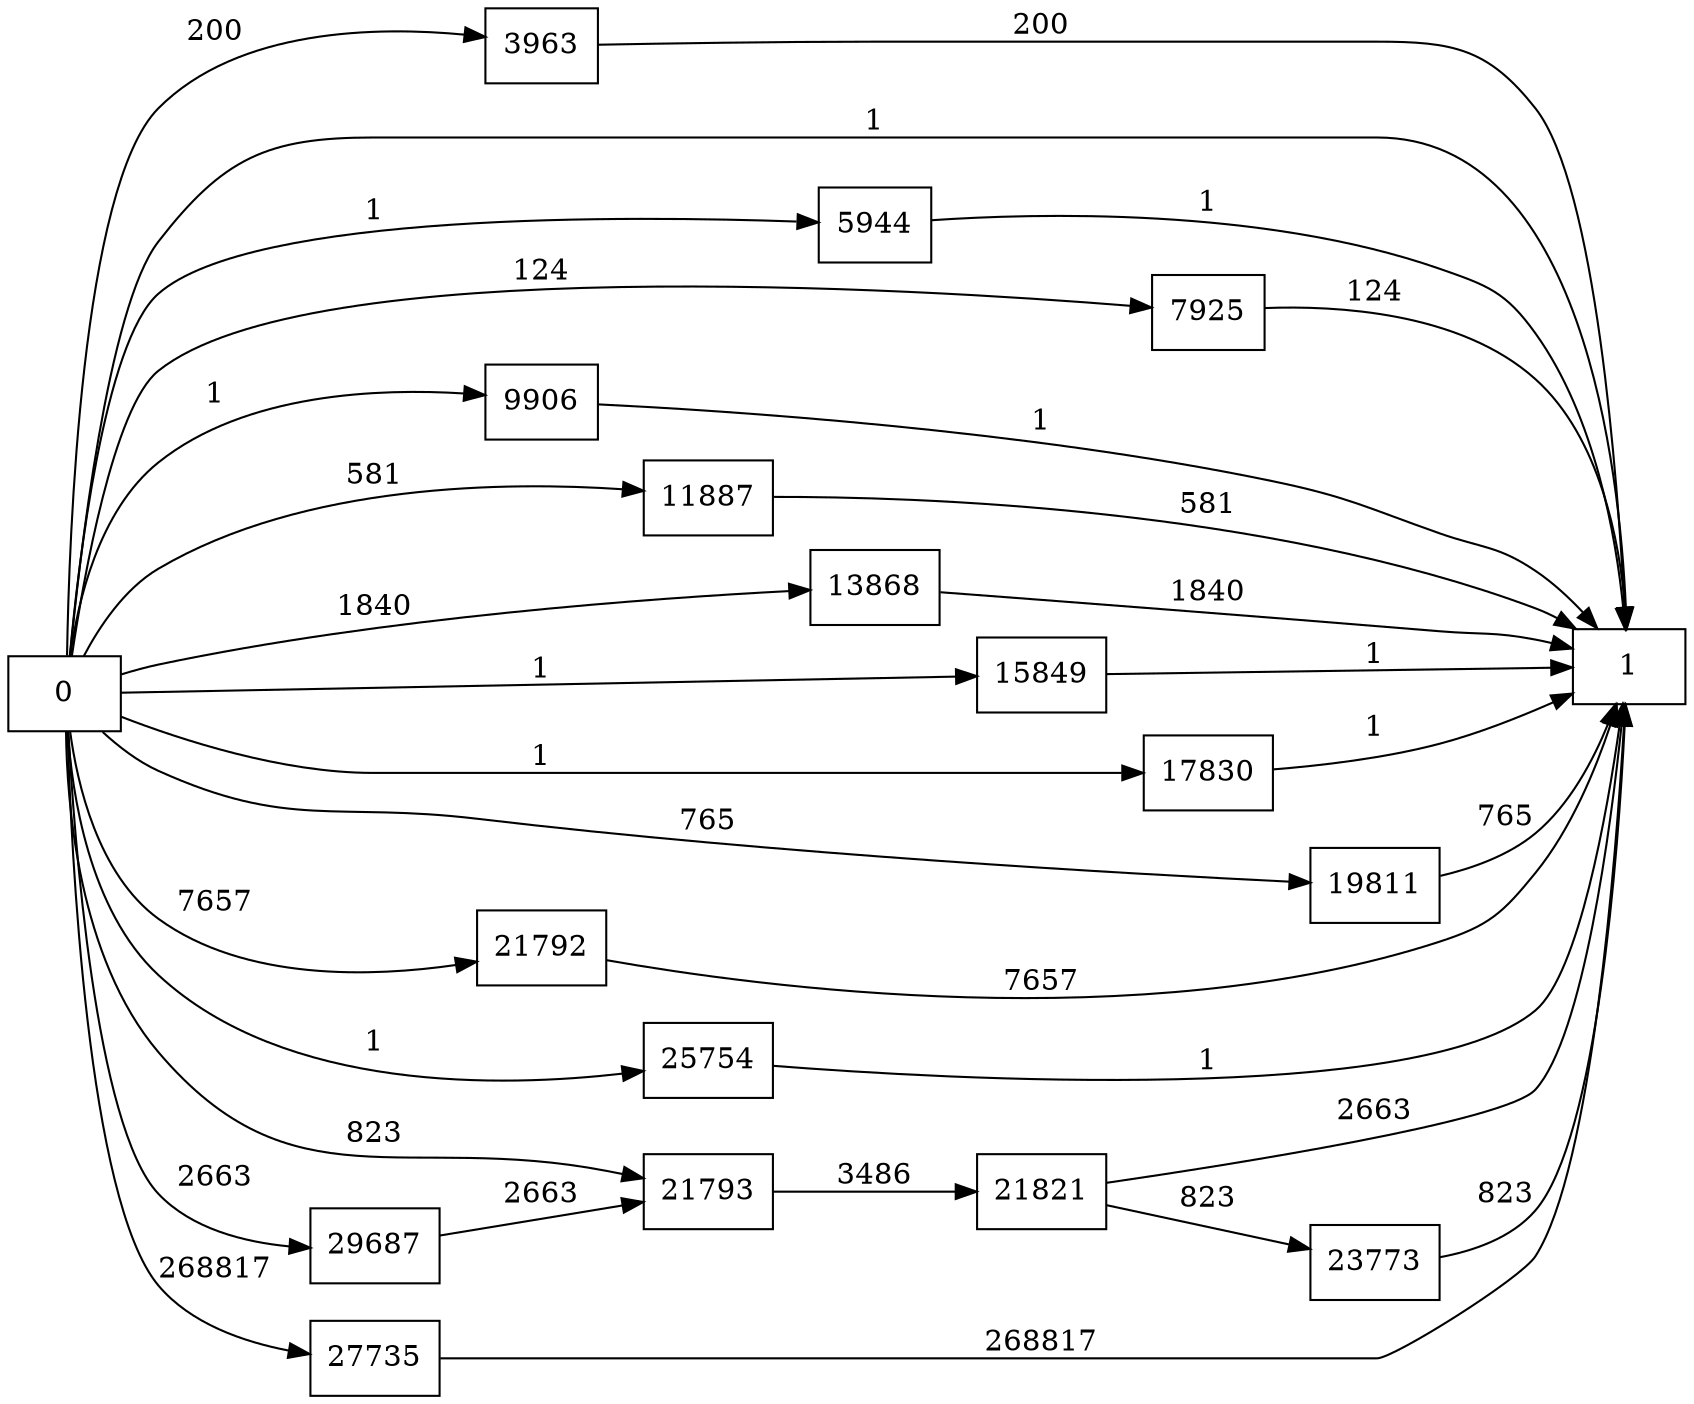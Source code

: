 digraph {
	graph [rankdir=LR]
	node [shape=rectangle]
	3963 -> 1 [label=200]
	5944 -> 1 [label=1]
	7925 -> 1 [label=124]
	9906 -> 1 [label=1]
	11887 -> 1 [label=581]
	13868 -> 1 [label=1840]
	15849 -> 1 [label=1]
	17830 -> 1 [label=1]
	19811 -> 1 [label=765]
	21792 -> 1 [label=7657]
	21793 -> 21821 [label=3486]
	21821 -> 1 [label=2663]
	21821 -> 23773 [label=823]
	23773 -> 1 [label=823]
	25754 -> 1 [label=1]
	27735 -> 1 [label=268817]
	29687 -> 21793 [label=2663]
	0 -> 21793 [label=823]
	0 -> 1 [label=1]
	0 -> 3963 [label=200]
	0 -> 5944 [label=1]
	0 -> 7925 [label=124]
	0 -> 9906 [label=1]
	0 -> 11887 [label=581]
	0 -> 13868 [label=1840]
	0 -> 15849 [label=1]
	0 -> 17830 [label=1]
	0 -> 19811 [label=765]
	0 -> 21792 [label=7657]
	0 -> 25754 [label=1]
	0 -> 27735 [label=268817]
	0 -> 29687 [label=2663]
}
